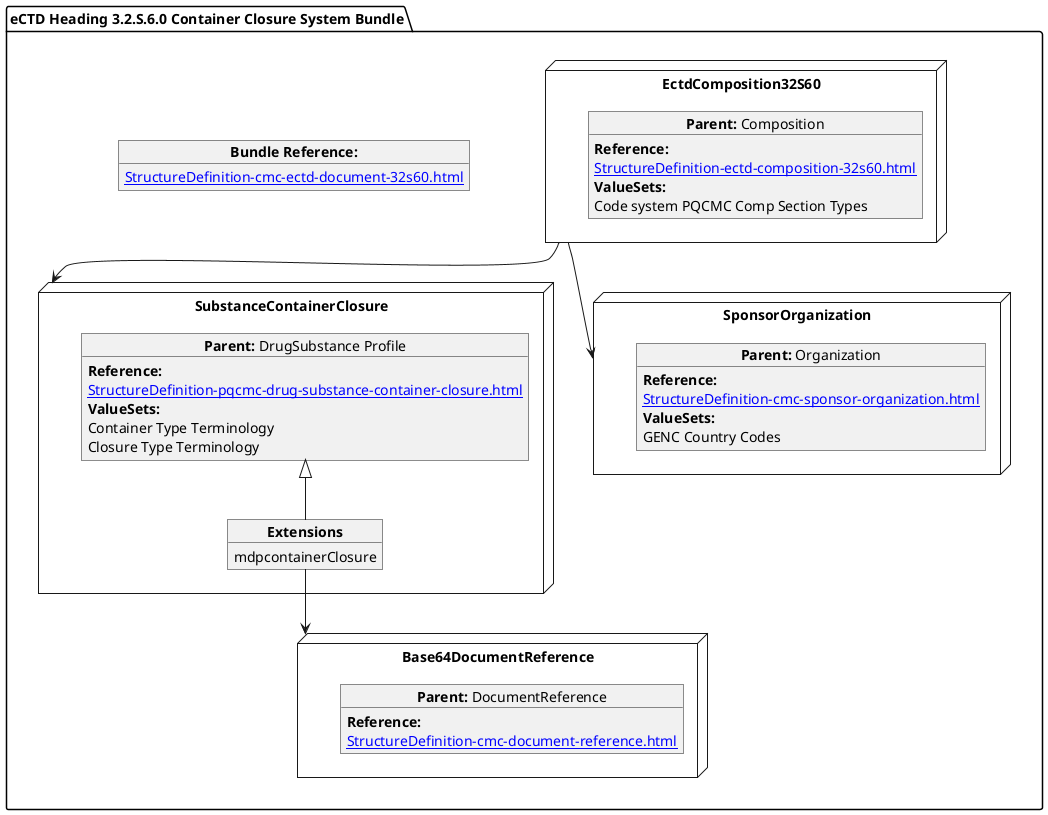 @startuml SubstanceContainer
allowmixing
'Mixed model of use case and object
package "eCTD Heading 3.2.S.6.0 Container Closure System Bundle" as NODES {

object "**Bundle Reference:**" as objbun {
              [[StructureDefinition-cmc-ectd-document-32s60.html]]
    }  

  node "EctdComposition32S60" as N1 { 
      object "**Parent:** Composition" as obj1 {
        **Reference:**
      [[StructureDefinition-ectd-composition-32s60.html]]
      **ValueSets:**
  Code system PQCMC Comp Section Types
    }   
}
node "SubstanceContainerClosure" as N21 { 
      object "**Parent:** DrugSubstance Profile" as obj22 {
          **Reference:**
      [[StructureDefinition-pqcmc-drug-substance-container-closure.html]]
        **ValueSets:**
        Container Type Terminology
        Closure Type Terminology
    }
    object "**Extensions**" as objEx {
        mdpcontainerClosure
    }
    obj22 <|-- objEx
}
node "Base64DocumentReference" as NB64 { 
      object "**Parent:** DocumentReference"  as obj64 {  
       **Reference:**
      [[StructureDefinition-cmc-document-reference.html]] 
    }   
}
node "SponsorOrganization" as NSO { 
      object "**Parent:** Organization" as objAu {
        **Reference:**
      [[StructureDefinition-cmc-sponsor-organization.html]]
        **ValueSets:**
        GENC Country Codes
    }
}
}

N1 --> N21
N1 --> NSO
objEx --> NB64 
@enduml